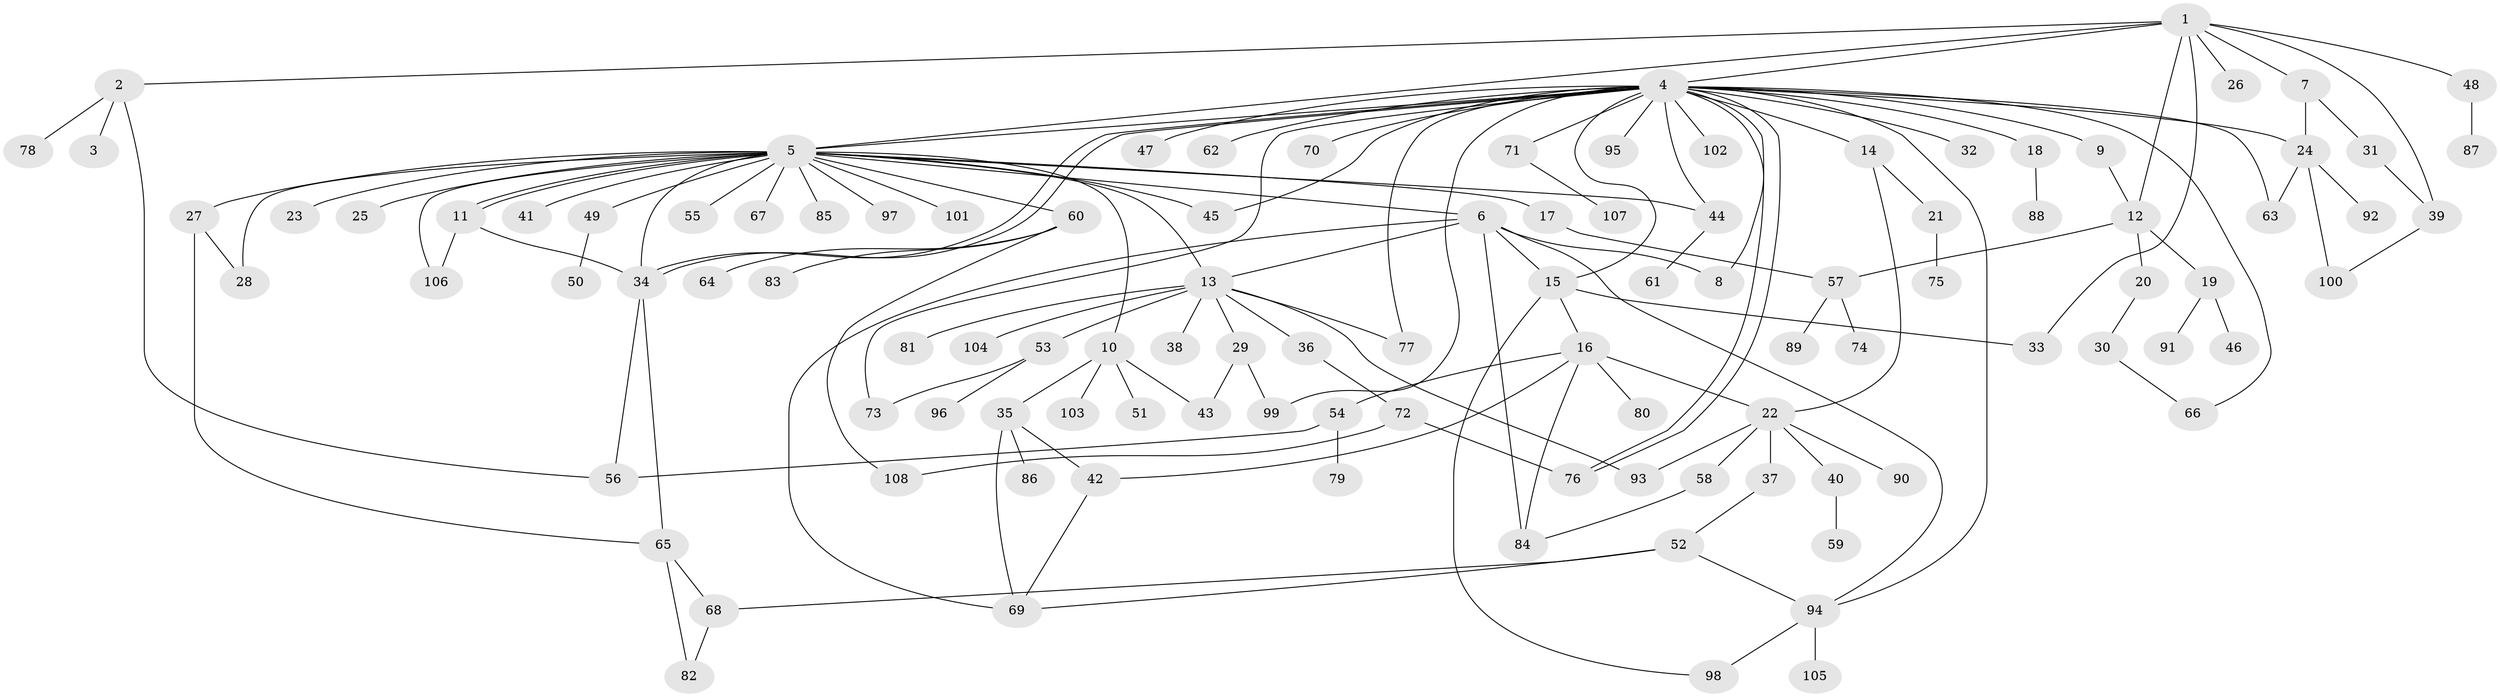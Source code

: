 // Generated by graph-tools (version 1.1) at 2025/47/03/09/25 04:47:32]
// undirected, 108 vertices, 150 edges
graph export_dot {
graph [start="1"]
  node [color=gray90,style=filled];
  1;
  2;
  3;
  4;
  5;
  6;
  7;
  8;
  9;
  10;
  11;
  12;
  13;
  14;
  15;
  16;
  17;
  18;
  19;
  20;
  21;
  22;
  23;
  24;
  25;
  26;
  27;
  28;
  29;
  30;
  31;
  32;
  33;
  34;
  35;
  36;
  37;
  38;
  39;
  40;
  41;
  42;
  43;
  44;
  45;
  46;
  47;
  48;
  49;
  50;
  51;
  52;
  53;
  54;
  55;
  56;
  57;
  58;
  59;
  60;
  61;
  62;
  63;
  64;
  65;
  66;
  67;
  68;
  69;
  70;
  71;
  72;
  73;
  74;
  75;
  76;
  77;
  78;
  79;
  80;
  81;
  82;
  83;
  84;
  85;
  86;
  87;
  88;
  89;
  90;
  91;
  92;
  93;
  94;
  95;
  96;
  97;
  98;
  99;
  100;
  101;
  102;
  103;
  104;
  105;
  106;
  107;
  108;
  1 -- 2;
  1 -- 4;
  1 -- 5;
  1 -- 7;
  1 -- 12;
  1 -- 26;
  1 -- 33;
  1 -- 39;
  1 -- 48;
  2 -- 3;
  2 -- 56;
  2 -- 78;
  4 -- 5;
  4 -- 8;
  4 -- 9;
  4 -- 14;
  4 -- 15;
  4 -- 18;
  4 -- 24;
  4 -- 32;
  4 -- 34;
  4 -- 34;
  4 -- 44;
  4 -- 45;
  4 -- 47;
  4 -- 62;
  4 -- 63;
  4 -- 66;
  4 -- 70;
  4 -- 71;
  4 -- 73;
  4 -- 76;
  4 -- 76;
  4 -- 77;
  4 -- 94;
  4 -- 95;
  4 -- 99;
  4 -- 102;
  5 -- 6;
  5 -- 10;
  5 -- 11;
  5 -- 11;
  5 -- 13;
  5 -- 17;
  5 -- 23;
  5 -- 25;
  5 -- 27;
  5 -- 28;
  5 -- 34;
  5 -- 41;
  5 -- 44;
  5 -- 45;
  5 -- 49;
  5 -- 55;
  5 -- 60;
  5 -- 67;
  5 -- 85;
  5 -- 97;
  5 -- 101;
  5 -- 106;
  6 -- 8;
  6 -- 13;
  6 -- 15;
  6 -- 69;
  6 -- 84;
  6 -- 94;
  7 -- 24;
  7 -- 31;
  9 -- 12;
  10 -- 35;
  10 -- 43;
  10 -- 51;
  10 -- 103;
  11 -- 34;
  11 -- 106;
  12 -- 19;
  12 -- 20;
  12 -- 57;
  13 -- 29;
  13 -- 36;
  13 -- 38;
  13 -- 53;
  13 -- 77;
  13 -- 81;
  13 -- 93;
  13 -- 104;
  14 -- 21;
  14 -- 22;
  15 -- 16;
  15 -- 33;
  15 -- 98;
  16 -- 22;
  16 -- 42;
  16 -- 54;
  16 -- 80;
  16 -- 84;
  17 -- 57;
  18 -- 88;
  19 -- 46;
  19 -- 91;
  20 -- 30;
  21 -- 75;
  22 -- 37;
  22 -- 40;
  22 -- 58;
  22 -- 90;
  22 -- 93;
  24 -- 63;
  24 -- 92;
  24 -- 100;
  27 -- 28;
  27 -- 65;
  29 -- 43;
  29 -- 99;
  30 -- 66;
  31 -- 39;
  34 -- 56;
  34 -- 65;
  35 -- 42;
  35 -- 69;
  35 -- 86;
  36 -- 72;
  37 -- 52;
  39 -- 100;
  40 -- 59;
  42 -- 69;
  44 -- 61;
  48 -- 87;
  49 -- 50;
  52 -- 68;
  52 -- 69;
  52 -- 94;
  53 -- 73;
  53 -- 96;
  54 -- 56;
  54 -- 79;
  57 -- 74;
  57 -- 89;
  58 -- 84;
  60 -- 64;
  60 -- 83;
  60 -- 108;
  65 -- 68;
  65 -- 82;
  68 -- 82;
  71 -- 107;
  72 -- 76;
  72 -- 108;
  94 -- 98;
  94 -- 105;
}
